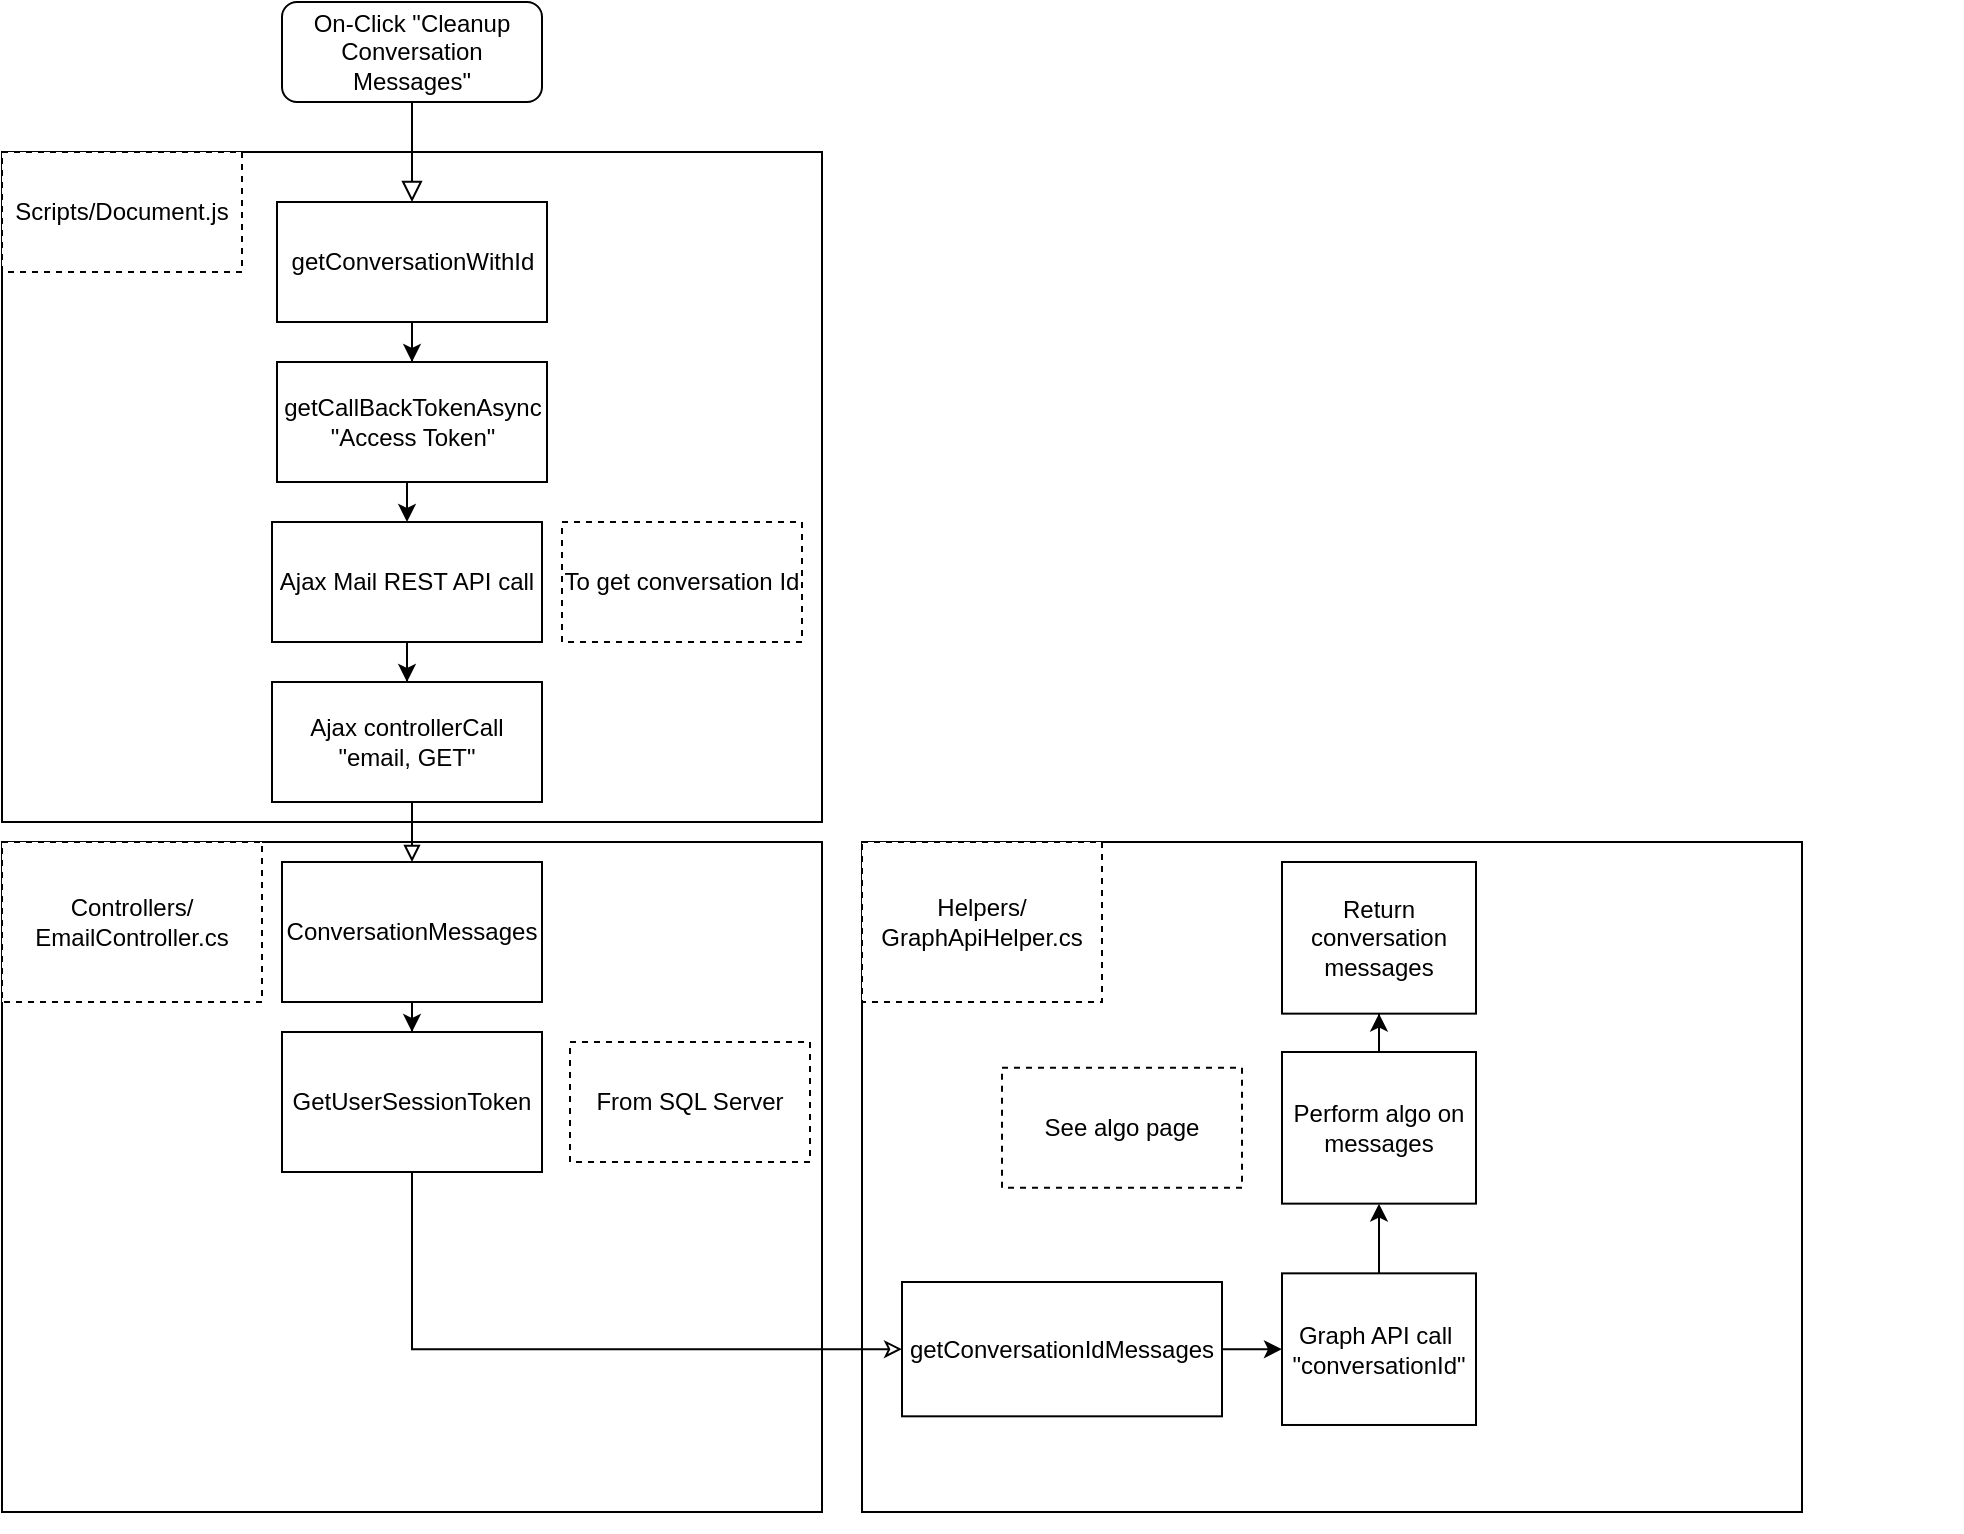 <mxfile version="13.6.5" type="google"><diagram id="C5RBs43oDa-KdzZeNtuy" name="Page-1"><mxGraphModel dx="1422" dy="794" grid="1" gridSize="10" guides="1" tooltips="1" connect="1" arrows="1" fold="1" page="1" pageScale="1" pageWidth="827" pageHeight="1169" math="0" shadow="0"><root><mxCell id="WIyWlLk6GJQsqaUBKTNV-0"/><mxCell id="WIyWlLk6GJQsqaUBKTNV-1" parent="WIyWlLk6GJQsqaUBKTNV-0"/><mxCell id="kAmBZ0qGdG8nWLMwkoTi-17" value="" style="group" vertex="1" connectable="0" parent="WIyWlLk6GJQsqaUBKTNV-1"><mxGeometry x="10" y="490" width="410" height="335" as="geometry"/></mxCell><mxCell id="kAmBZ0qGdG8nWLMwkoTi-8" value="&lt;p style=&quot;line-height: 120%&quot;&gt;&lt;br&gt;&lt;/p&gt;" style="rounded=0;whiteSpace=wrap;html=1;align=left;" vertex="1" parent="kAmBZ0qGdG8nWLMwkoTi-17"><mxGeometry width="410" height="335" as="geometry"/></mxCell><mxCell id="kAmBZ0qGdG8nWLMwkoTi-9" value="&lt;font style=&quot;font-size: 12px&quot;&gt;Controllers/ EmailController.cs&lt;/font&gt;" style="rounded=0;whiteSpace=wrap;html=1;dashed=1;" vertex="1" parent="kAmBZ0qGdG8nWLMwkoTi-17"><mxGeometry width="130" height="80" as="geometry"/></mxCell><mxCell id="kAmBZ0qGdG8nWLMwkoTi-26" value="" style="edgeStyle=orthogonalEdgeStyle;rounded=0;orthogonalLoop=1;jettySize=auto;html=1;endArrow=classic;endFill=1;" edge="1" parent="kAmBZ0qGdG8nWLMwkoTi-17" source="kAmBZ0qGdG8nWLMwkoTi-19" target="kAmBZ0qGdG8nWLMwkoTi-25"><mxGeometry relative="1" as="geometry"/></mxCell><mxCell id="kAmBZ0qGdG8nWLMwkoTi-19" value="ConversationMessages" style="rounded=0;whiteSpace=wrap;html=1;" vertex="1" parent="kAmBZ0qGdG8nWLMwkoTi-17"><mxGeometry x="140" y="10" width="130" height="70" as="geometry"/></mxCell><mxCell id="kAmBZ0qGdG8nWLMwkoTi-25" value="GetUserSessionToken" style="rounded=0;whiteSpace=wrap;html=1;" vertex="1" parent="kAmBZ0qGdG8nWLMwkoTi-17"><mxGeometry x="140" y="95" width="130" height="70" as="geometry"/></mxCell><mxCell id="kAmBZ0qGdG8nWLMwkoTi-27" value="From SQL Server" style="rounded=0;whiteSpace=wrap;html=1;dashed=1;" vertex="1" parent="kAmBZ0qGdG8nWLMwkoTi-17"><mxGeometry x="284" y="100" width="120" height="60" as="geometry"/></mxCell><mxCell id="kAmBZ0qGdG8nWLMwkoTi-18" value="" style="group" vertex="1" connectable="0" parent="WIyWlLk6GJQsqaUBKTNV-1"><mxGeometry x="10" y="145" width="410" height="335" as="geometry"/></mxCell><mxCell id="kAmBZ0qGdG8nWLMwkoTi-0" value="&lt;p style=&quot;line-height: 120%&quot;&gt;&lt;br&gt;&lt;/p&gt;" style="rounded=0;whiteSpace=wrap;html=1;align=left;" vertex="1" parent="kAmBZ0qGdG8nWLMwkoTi-18"><mxGeometry width="410" height="335" as="geometry"/></mxCell><mxCell id="kAmBZ0qGdG8nWLMwkoTi-1" value="Scripts/Document.js" style="rounded=0;whiteSpace=wrap;html=1;dashed=1;" vertex="1" parent="kAmBZ0qGdG8nWLMwkoTi-18"><mxGeometry width="120" height="60" as="geometry"/></mxCell><mxCell id="WIyWlLk6GJQsqaUBKTNV-2" value="" style="rounded=0;html=1;jettySize=auto;orthogonalLoop=1;fontSize=11;endArrow=block;endFill=0;endSize=8;strokeWidth=1;shadow=0;labelBackgroundColor=none;edgeStyle=orthogonalEdgeStyle;entryX=0.5;entryY=0;entryDx=0;entryDy=0;" parent="WIyWlLk6GJQsqaUBKTNV-1" source="WIyWlLk6GJQsqaUBKTNV-3" target="kAmBZ0qGdG8nWLMwkoTi-2" edge="1"><mxGeometry relative="1" as="geometry"><mxPoint x="215" y="190" as="targetPoint"/></mxGeometry></mxCell><mxCell id="WIyWlLk6GJQsqaUBKTNV-3" value="On-Click &quot;Cleanup Conversation Messages&quot;" style="rounded=1;whiteSpace=wrap;html=1;fontSize=12;glass=0;strokeWidth=1;shadow=0;" parent="WIyWlLk6GJQsqaUBKTNV-1" vertex="1"><mxGeometry x="150" y="70" width="130" height="50" as="geometry"/></mxCell><mxCell id="kAmBZ0qGdG8nWLMwkoTi-5" value="" style="edgeStyle=orthogonalEdgeStyle;rounded=0;orthogonalLoop=1;jettySize=auto;html=1;" edge="1" parent="WIyWlLk6GJQsqaUBKTNV-1" source="kAmBZ0qGdG8nWLMwkoTi-2" target="kAmBZ0qGdG8nWLMwkoTi-4"><mxGeometry relative="1" as="geometry"/></mxCell><mxCell id="kAmBZ0qGdG8nWLMwkoTi-2" value="getConversationWithId" style="rounded=0;whiteSpace=wrap;html=1;" vertex="1" parent="WIyWlLk6GJQsqaUBKTNV-1"><mxGeometry x="147.5" y="170" width="135" height="60" as="geometry"/></mxCell><mxCell id="kAmBZ0qGdG8nWLMwkoTi-13" style="edgeStyle=orthogonalEdgeStyle;rounded=0;orthogonalLoop=1;jettySize=auto;html=1;exitX=0.5;exitY=1;exitDx=0;exitDy=0;entryX=0.5;entryY=0;entryDx=0;entryDy=0;" edge="1" parent="WIyWlLk6GJQsqaUBKTNV-1" source="kAmBZ0qGdG8nWLMwkoTi-4" target="kAmBZ0qGdG8nWLMwkoTi-12"><mxGeometry relative="1" as="geometry"/></mxCell><mxCell id="kAmBZ0qGdG8nWLMwkoTi-4" value="getCallBackTokenAsync&lt;br&gt;&quot;Access Token&quot;" style="rounded=0;whiteSpace=wrap;html=1;" vertex="1" parent="WIyWlLk6GJQsqaUBKTNV-1"><mxGeometry x="147.5" y="250" width="135" height="60" as="geometry"/></mxCell><mxCell id="kAmBZ0qGdG8nWLMwkoTi-21" style="edgeStyle=orthogonalEdgeStyle;rounded=0;orthogonalLoop=1;jettySize=auto;html=1;exitX=0.5;exitY=1;exitDx=0;exitDy=0;entryX=0.5;entryY=0;entryDx=0;entryDy=0;endArrow=block;endFill=0;" edge="1" parent="WIyWlLk6GJQsqaUBKTNV-1" source="kAmBZ0qGdG8nWLMwkoTi-6" target="kAmBZ0qGdG8nWLMwkoTi-19"><mxGeometry relative="1" as="geometry"/></mxCell><mxCell id="kAmBZ0qGdG8nWLMwkoTi-6" value="Ajax controllerCall &quot;email, GET&quot;" style="rounded=0;whiteSpace=wrap;html=1;" vertex="1" parent="WIyWlLk6GJQsqaUBKTNV-1"><mxGeometry x="145" y="410" width="135" height="60" as="geometry"/></mxCell><mxCell id="kAmBZ0qGdG8nWLMwkoTi-10" value="To get conversation Id" style="rounded=0;whiteSpace=wrap;html=1;dashed=1;" vertex="1" parent="WIyWlLk6GJQsqaUBKTNV-1"><mxGeometry x="290" y="330" width="120" height="60" as="geometry"/></mxCell><mxCell id="kAmBZ0qGdG8nWLMwkoTi-16" style="edgeStyle=orthogonalEdgeStyle;rounded=0;orthogonalLoop=1;jettySize=auto;html=1;exitX=0.5;exitY=1;exitDx=0;exitDy=0;" edge="1" parent="WIyWlLk6GJQsqaUBKTNV-1" source="kAmBZ0qGdG8nWLMwkoTi-12" target="kAmBZ0qGdG8nWLMwkoTi-6"><mxGeometry relative="1" as="geometry"/></mxCell><mxCell id="kAmBZ0qGdG8nWLMwkoTi-12" value="Ajax Mail REST API call" style="rounded=0;whiteSpace=wrap;html=1;" vertex="1" parent="WIyWlLk6GJQsqaUBKTNV-1"><mxGeometry x="145" y="330" width="135" height="60" as="geometry"/></mxCell><mxCell id="kAmBZ0qGdG8nWLMwkoTi-30" value="" style="group" vertex="1" connectable="0" parent="WIyWlLk6GJQsqaUBKTNV-1"><mxGeometry x="440" y="410" width="550" height="425" as="geometry"/></mxCell><mxCell id="kAmBZ0qGdG8nWLMwkoTi-31" value="&lt;p style=&quot;line-height: 120%&quot;&gt;&lt;br&gt;&lt;/p&gt;" style="rounded=0;whiteSpace=wrap;html=1;align=left;" vertex="1" parent="kAmBZ0qGdG8nWLMwkoTi-30"><mxGeometry y="80" width="470" height="335" as="geometry"/></mxCell><mxCell id="kAmBZ0qGdG8nWLMwkoTi-32" value="&lt;font style=&quot;font-size: 12px&quot;&gt;Helpers/ GraphApiHelper.cs&lt;/font&gt;" style="rounded=0;whiteSpace=wrap;html=1;dashed=1;" vertex="1" parent="kAmBZ0qGdG8nWLMwkoTi-30"><mxGeometry y="80" width="120" height="80" as="geometry"/></mxCell><mxCell id="kAmBZ0qGdG8nWLMwkoTi-45" value="" style="edgeStyle=orthogonalEdgeStyle;rounded=0;orthogonalLoop=1;jettySize=auto;html=1;endArrow=classic;endFill=1;" edge="1" parent="kAmBZ0qGdG8nWLMwkoTi-30" source="kAmBZ0qGdG8nWLMwkoTi-41" target="kAmBZ0qGdG8nWLMwkoTi-44"><mxGeometry relative="1" as="geometry"/></mxCell><mxCell id="kAmBZ0qGdG8nWLMwkoTi-41" value="getConversationIdMessages" style="rounded=0;whiteSpace=wrap;html=1;" vertex="1" parent="kAmBZ0qGdG8nWLMwkoTi-30"><mxGeometry x="20" y="300" width="160" height="67.16" as="geometry"/></mxCell><mxCell id="kAmBZ0qGdG8nWLMwkoTi-63" value="" style="edgeStyle=orthogonalEdgeStyle;rounded=0;orthogonalLoop=1;jettySize=auto;html=1;endArrow=classic;endFill=1;" edge="1" parent="kAmBZ0qGdG8nWLMwkoTi-30" source="kAmBZ0qGdG8nWLMwkoTi-44" target="kAmBZ0qGdG8nWLMwkoTi-62"><mxGeometry relative="1" as="geometry"/></mxCell><mxCell id="kAmBZ0qGdG8nWLMwkoTi-44" value="Graph API call&amp;nbsp;&lt;br&gt;&quot;conversationId&quot;" style="rounded=0;whiteSpace=wrap;html=1;" vertex="1" parent="kAmBZ0qGdG8nWLMwkoTi-30"><mxGeometry x="210" y="295.67" width="97" height="75.82" as="geometry"/></mxCell><mxCell id="kAmBZ0qGdG8nWLMwkoTi-65" value="" style="edgeStyle=orthogonalEdgeStyle;rounded=0;orthogonalLoop=1;jettySize=auto;html=1;endArrow=classic;endFill=1;" edge="1" parent="kAmBZ0qGdG8nWLMwkoTi-30" source="kAmBZ0qGdG8nWLMwkoTi-62" target="kAmBZ0qGdG8nWLMwkoTi-64"><mxGeometry relative="1" as="geometry"/></mxCell><mxCell id="kAmBZ0qGdG8nWLMwkoTi-62" value="Perform algo on messages" style="rounded=0;whiteSpace=wrap;html=1;" vertex="1" parent="kAmBZ0qGdG8nWLMwkoTi-30"><mxGeometry x="210" y="185.0" width="97" height="75.82" as="geometry"/></mxCell><mxCell id="kAmBZ0qGdG8nWLMwkoTi-64" value="Return conversation messages" style="rounded=0;whiteSpace=wrap;html=1;" vertex="1" parent="kAmBZ0qGdG8nWLMwkoTi-30"><mxGeometry x="210" y="90.0" width="97" height="75.82" as="geometry"/></mxCell><mxCell id="kAmBZ0qGdG8nWLMwkoTi-66" value="See algo page" style="rounded=0;whiteSpace=wrap;html=1;dashed=1;" vertex="1" parent="kAmBZ0qGdG8nWLMwkoTi-30"><mxGeometry x="70" y="192.91" width="120" height="60" as="geometry"/></mxCell><mxCell id="kAmBZ0qGdG8nWLMwkoTi-67" style="edgeStyle=orthogonalEdgeStyle;rounded=0;orthogonalLoop=1;jettySize=auto;html=1;exitX=0.5;exitY=1;exitDx=0;exitDy=0;entryX=0;entryY=0.5;entryDx=0;entryDy=0;endArrow=classic;endFill=0;" edge="1" parent="WIyWlLk6GJQsqaUBKTNV-1" source="kAmBZ0qGdG8nWLMwkoTi-25" target="kAmBZ0qGdG8nWLMwkoTi-41"><mxGeometry relative="1" as="geometry"/></mxCell></root></mxGraphModel></diagram></mxfile>
